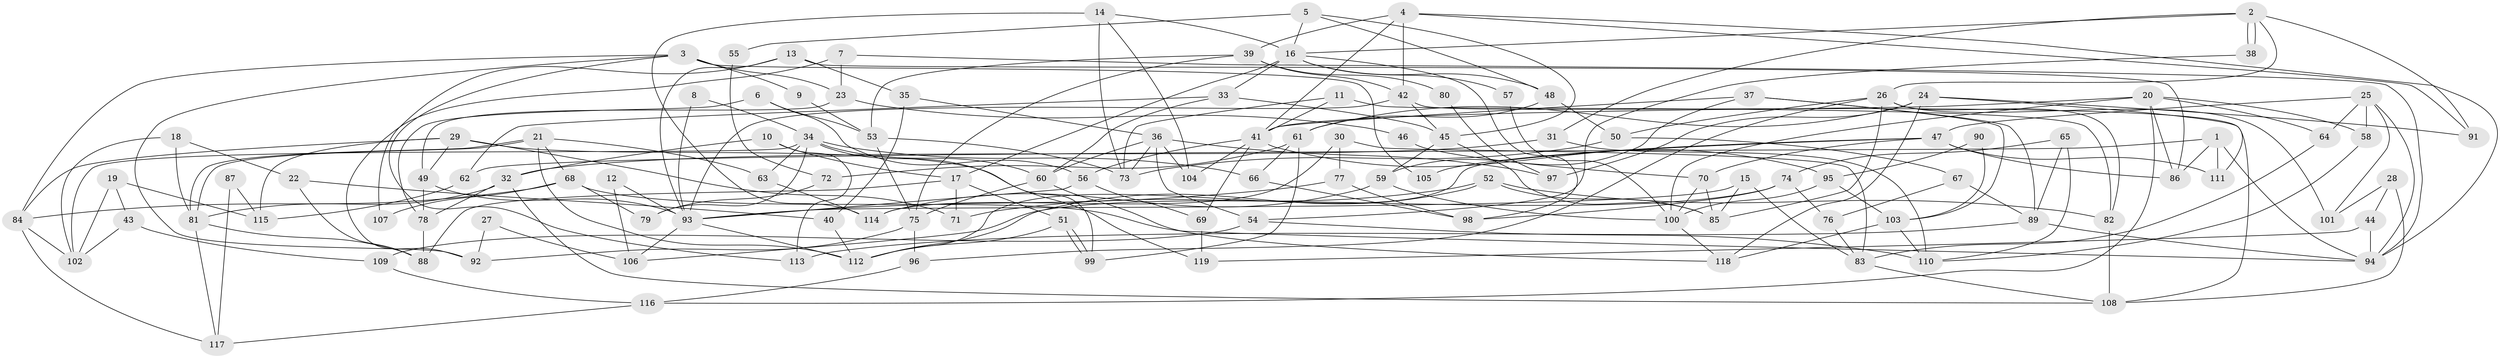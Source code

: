 // coarse degree distribution, {6: 0.18333333333333332, 3: 0.15, 7: 0.11666666666666667, 10: 0.016666666666666666, 4: 0.25, 8: 0.1, 5: 0.13333333333333333, 2: 0.016666666666666666, 9: 0.03333333333333333}
// Generated by graph-tools (version 1.1) at 2025/37/03/04/25 23:37:12]
// undirected, 119 vertices, 238 edges
graph export_dot {
  node [color=gray90,style=filled];
  1;
  2;
  3;
  4;
  5;
  6;
  7;
  8;
  9;
  10;
  11;
  12;
  13;
  14;
  15;
  16;
  17;
  18;
  19;
  20;
  21;
  22;
  23;
  24;
  25;
  26;
  27;
  28;
  29;
  30;
  31;
  32;
  33;
  34;
  35;
  36;
  37;
  38;
  39;
  40;
  41;
  42;
  43;
  44;
  45;
  46;
  47;
  48;
  49;
  50;
  51;
  52;
  53;
  54;
  55;
  56;
  57;
  58;
  59;
  60;
  61;
  62;
  63;
  64;
  65;
  66;
  67;
  68;
  69;
  70;
  71;
  72;
  73;
  74;
  75;
  76;
  77;
  78;
  79;
  80;
  81;
  82;
  83;
  84;
  85;
  86;
  87;
  88;
  89;
  90;
  91;
  92;
  93;
  94;
  95;
  96;
  97;
  98;
  99;
  100;
  101;
  102;
  103;
  104;
  105;
  106;
  107;
  108;
  109;
  110;
  111;
  112;
  113;
  114;
  115;
  116;
  117;
  118;
  119;
  1 -- 86;
  1 -- 94;
  1 -- 62;
  1 -- 111;
  2 -- 38;
  2 -- 38;
  2 -- 26;
  2 -- 16;
  2 -- 31;
  2 -- 91;
  3 -- 113;
  3 -- 23;
  3 -- 9;
  3 -- 84;
  3 -- 92;
  3 -- 105;
  4 -- 41;
  4 -- 39;
  4 -- 42;
  4 -- 91;
  4 -- 94;
  5 -- 45;
  5 -- 48;
  5 -- 16;
  5 -- 55;
  6 -- 56;
  6 -- 78;
  6 -- 53;
  7 -- 92;
  7 -- 94;
  7 -- 23;
  8 -- 34;
  8 -- 93;
  9 -- 53;
  10 -- 17;
  10 -- 32;
  10 -- 113;
  11 -- 82;
  11 -- 73;
  11 -- 41;
  12 -- 106;
  12 -- 93;
  13 -- 93;
  13 -- 35;
  13 -- 86;
  13 -- 107;
  14 -- 104;
  14 -- 16;
  14 -- 73;
  14 -- 114;
  15 -- 85;
  15 -- 83;
  15 -- 93;
  16 -- 17;
  16 -- 33;
  16 -- 48;
  16 -- 57;
  16 -- 98;
  17 -- 51;
  17 -- 71;
  17 -- 88;
  18 -- 81;
  18 -- 102;
  18 -- 22;
  19 -- 102;
  19 -- 115;
  19 -- 43;
  20 -- 116;
  20 -- 41;
  20 -- 58;
  20 -- 64;
  20 -- 86;
  20 -- 100;
  21 -- 112;
  21 -- 81;
  21 -- 81;
  21 -- 63;
  21 -- 68;
  22 -- 88;
  22 -- 40;
  23 -- 49;
  23 -- 46;
  24 -- 111;
  24 -- 91;
  24 -- 61;
  24 -- 97;
  24 -- 118;
  25 -- 94;
  25 -- 58;
  25 -- 47;
  25 -- 64;
  25 -- 101;
  26 -- 50;
  26 -- 82;
  26 -- 85;
  26 -- 96;
  26 -- 101;
  27 -- 92;
  27 -- 106;
  28 -- 108;
  28 -- 101;
  28 -- 44;
  29 -- 71;
  29 -- 84;
  29 -- 49;
  29 -- 115;
  29 -- 119;
  30 -- 114;
  30 -- 83;
  30 -- 77;
  31 -- 32;
  31 -- 110;
  32 -- 78;
  32 -- 81;
  32 -- 108;
  33 -- 45;
  33 -- 60;
  33 -- 62;
  34 -- 60;
  34 -- 66;
  34 -- 63;
  34 -- 79;
  34 -- 99;
  34 -- 102;
  35 -- 36;
  35 -- 40;
  36 -- 73;
  36 -- 60;
  36 -- 54;
  36 -- 97;
  36 -- 104;
  37 -- 103;
  37 -- 59;
  37 -- 41;
  37 -- 89;
  38 -- 54;
  39 -- 53;
  39 -- 42;
  39 -- 75;
  39 -- 80;
  40 -- 112;
  41 -- 56;
  41 -- 69;
  41 -- 95;
  41 -- 104;
  42 -- 45;
  42 -- 93;
  42 -- 108;
  43 -- 102;
  43 -- 109;
  44 -- 119;
  44 -- 94;
  45 -- 59;
  45 -- 85;
  46 -- 70;
  47 -- 86;
  47 -- 70;
  47 -- 105;
  47 -- 111;
  47 -- 112;
  48 -- 61;
  48 -- 50;
  49 -- 93;
  49 -- 78;
  50 -- 73;
  50 -- 67;
  51 -- 99;
  51 -- 99;
  51 -- 112;
  52 -- 112;
  52 -- 85;
  52 -- 71;
  52 -- 82;
  53 -- 75;
  53 -- 73;
  54 -- 110;
  54 -- 109;
  55 -- 72;
  56 -- 93;
  56 -- 69;
  57 -- 100;
  58 -- 110;
  59 -- 100;
  59 -- 114;
  60 -- 118;
  60 -- 75;
  61 -- 99;
  61 -- 66;
  61 -- 72;
  62 -- 115;
  63 -- 114;
  64 -- 83;
  65 -- 74;
  65 -- 89;
  65 -- 110;
  66 -- 98;
  67 -- 89;
  67 -- 76;
  68 -- 94;
  68 -- 79;
  68 -- 84;
  68 -- 107;
  69 -- 119;
  70 -- 100;
  70 -- 85;
  72 -- 79;
  74 -- 98;
  74 -- 76;
  74 -- 106;
  75 -- 92;
  75 -- 96;
  76 -- 83;
  77 -- 93;
  77 -- 98;
  78 -- 88;
  80 -- 97;
  81 -- 117;
  81 -- 88;
  82 -- 108;
  83 -- 108;
  84 -- 102;
  84 -- 117;
  87 -- 115;
  87 -- 117;
  89 -- 94;
  89 -- 113;
  90 -- 103;
  90 -- 95;
  93 -- 106;
  93 -- 112;
  95 -- 100;
  95 -- 103;
  96 -- 116;
  100 -- 118;
  103 -- 110;
  103 -- 118;
  109 -- 116;
  116 -- 117;
}
